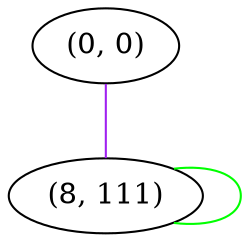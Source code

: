 graph "" {
"(0, 0)";
"(8, 111)";
"(0, 0)" -- "(8, 111)"  [color=purple, key=0, weight=4];
"(8, 111)" -- "(8, 111)"  [color=green, key=0, weight=2];
}
